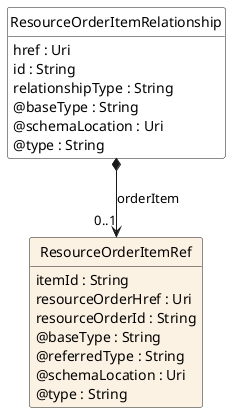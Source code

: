 @startuml
hide circle
hide methods
hide stereotype
show <<Enumeration>> stereotype
skinparam class {
   BackgroundColor<<Enumeration>> #E6F5F7
   BackgroundColor<<Ref>> #FFFFE0
   BackgroundColor<<Pivot>> #FFFFFFF
   BackgroundColor<<SimpleType>> #E2F0DA
   BackgroundColor #FCF2E3
}

class ResourceOrderItemRelationship <<Pivot>> {
    href : Uri
    id : String
    relationshipType : String
    @baseType : String
    @schemaLocation : Uri
    @type : String
}

class ResourceOrderItemRef  {
    itemId : String
    resourceOrderHref : Uri
    resourceOrderId : String
    @baseType : String
    @referredType : String
    @schemaLocation : Uri
    @type : String
}

ResourceOrderItemRelationship *-->  "0..1" ResourceOrderItemRef : orderItem

@enduml